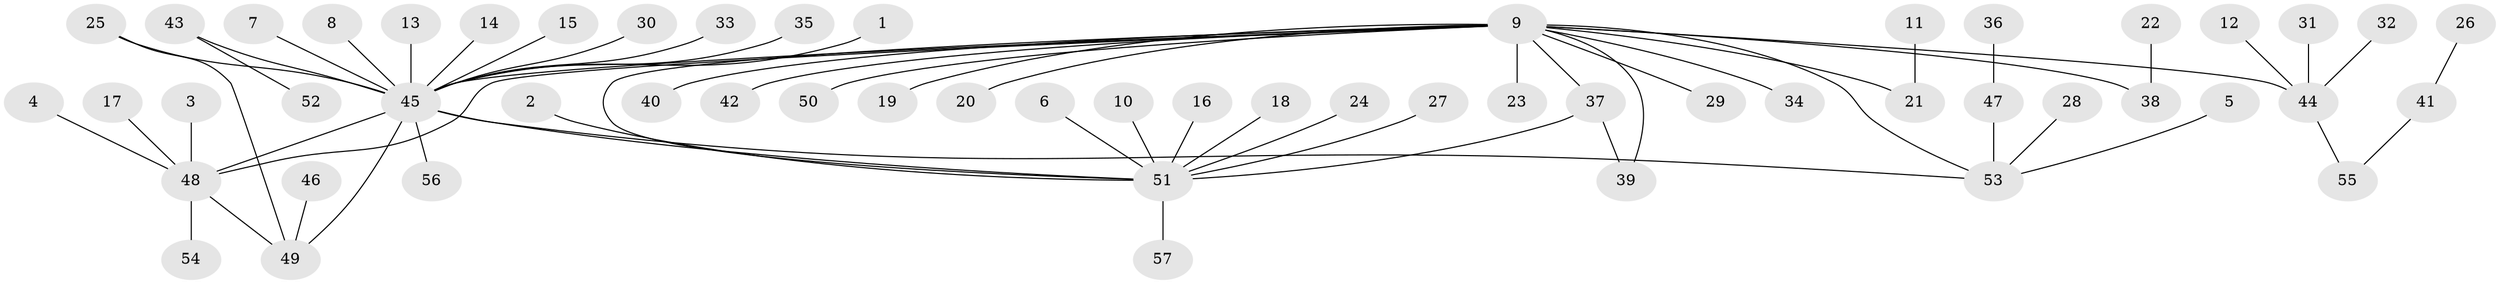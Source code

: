 // original degree distribution, {8: 0.02631578947368421, 13: 0.008771929824561403, 12: 0.008771929824561403, 21: 0.008771929824561403, 6: 0.008771929824561403, 2: 0.21929824561403508, 3: 0.08771929824561403, 1: 0.5877192982456141, 5: 0.008771929824561403, 4: 0.03508771929824561}
// Generated by graph-tools (version 1.1) at 2025/25/03/09/25 03:25:58]
// undirected, 57 vertices, 63 edges
graph export_dot {
graph [start="1"]
  node [color=gray90,style=filled];
  1;
  2;
  3;
  4;
  5;
  6;
  7;
  8;
  9;
  10;
  11;
  12;
  13;
  14;
  15;
  16;
  17;
  18;
  19;
  20;
  21;
  22;
  23;
  24;
  25;
  26;
  27;
  28;
  29;
  30;
  31;
  32;
  33;
  34;
  35;
  36;
  37;
  38;
  39;
  40;
  41;
  42;
  43;
  44;
  45;
  46;
  47;
  48;
  49;
  50;
  51;
  52;
  53;
  54;
  55;
  56;
  57;
  1 -- 45 [weight=1.0];
  2 -- 51 [weight=1.0];
  3 -- 48 [weight=1.0];
  4 -- 48 [weight=1.0];
  5 -- 53 [weight=1.0];
  6 -- 51 [weight=1.0];
  7 -- 45 [weight=1.0];
  8 -- 45 [weight=1.0];
  9 -- 19 [weight=1.0];
  9 -- 20 [weight=1.0];
  9 -- 21 [weight=2.0];
  9 -- 23 [weight=1.0];
  9 -- 29 [weight=1.0];
  9 -- 34 [weight=1.0];
  9 -- 37 [weight=1.0];
  9 -- 38 [weight=1.0];
  9 -- 39 [weight=1.0];
  9 -- 40 [weight=1.0];
  9 -- 42 [weight=1.0];
  9 -- 44 [weight=1.0];
  9 -- 45 [weight=2.0];
  9 -- 48 [weight=1.0];
  9 -- 50 [weight=1.0];
  9 -- 51 [weight=1.0];
  9 -- 53 [weight=1.0];
  10 -- 51 [weight=1.0];
  11 -- 21 [weight=1.0];
  12 -- 44 [weight=1.0];
  13 -- 45 [weight=1.0];
  14 -- 45 [weight=1.0];
  15 -- 45 [weight=1.0];
  16 -- 51 [weight=1.0];
  17 -- 48 [weight=1.0];
  18 -- 51 [weight=1.0];
  22 -- 38 [weight=1.0];
  24 -- 51 [weight=1.0];
  25 -- 45 [weight=1.0];
  25 -- 49 [weight=1.0];
  26 -- 41 [weight=1.0];
  27 -- 51 [weight=1.0];
  28 -- 53 [weight=1.0];
  30 -- 45 [weight=1.0];
  31 -- 44 [weight=1.0];
  32 -- 44 [weight=1.0];
  33 -- 45 [weight=1.0];
  35 -- 45 [weight=1.0];
  36 -- 47 [weight=1.0];
  37 -- 39 [weight=1.0];
  37 -- 51 [weight=1.0];
  41 -- 55 [weight=1.0];
  43 -- 45 [weight=1.0];
  43 -- 52 [weight=1.0];
  44 -- 55 [weight=1.0];
  45 -- 48 [weight=1.0];
  45 -- 49 [weight=1.0];
  45 -- 51 [weight=1.0];
  45 -- 53 [weight=1.0];
  45 -- 56 [weight=1.0];
  46 -- 49 [weight=1.0];
  47 -- 53 [weight=1.0];
  48 -- 49 [weight=1.0];
  48 -- 54 [weight=1.0];
  51 -- 57 [weight=1.0];
}
